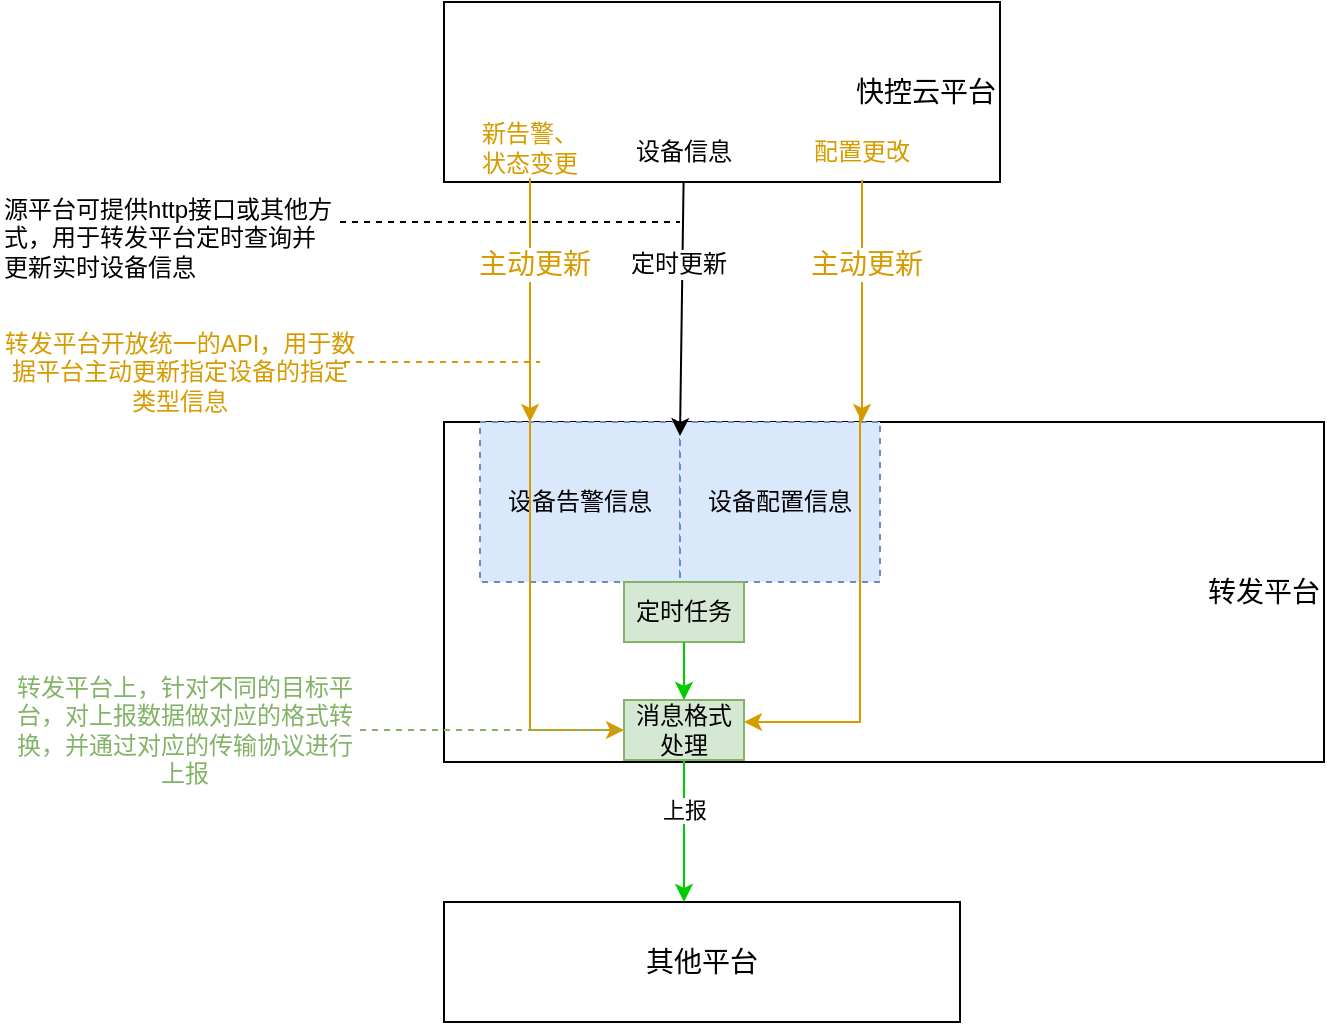 <mxfile version="20.5.3" type="github">
  <diagram id="U1FMwSItcwg7t5gCMyaE" name="第 1 页">
    <mxGraphModel dx="1422" dy="778" grid="1" gridSize="10" guides="1" tooltips="1" connect="1" arrows="1" fold="1" page="1" pageScale="1" pageWidth="827" pageHeight="1169" math="0" shadow="0">
      <root>
        <mxCell id="0" />
        <mxCell id="1" parent="0" />
        <mxCell id="3LiQr8wCGCh7OgG0KYY2-1" value="&lt;font style=&quot;font-size: 14px;&quot;&gt;快控云平台&lt;/font&gt;" style="rounded=0;whiteSpace=wrap;html=1;align=right;" parent="1" vertex="1">
          <mxGeometry x="282" y="210" width="278" height="90" as="geometry" />
        </mxCell>
        <mxCell id="3LiQr8wCGCh7OgG0KYY2-3" value="&lt;font style=&quot;font-size: 14px;&quot;&gt;转发平台&lt;/font&gt;" style="rounded=0;whiteSpace=wrap;html=1;align=right;" parent="1" vertex="1">
          <mxGeometry x="282" y="420" width="440" height="170" as="geometry" />
        </mxCell>
        <mxCell id="3LiQr8wCGCh7OgG0KYY2-15" value="&lt;font style=&quot;font-size: 14px;&quot;&gt;其他平台&lt;/font&gt;" style="rounded=0;whiteSpace=wrap;html=1;" parent="1" vertex="1">
          <mxGeometry x="282" y="660" width="258" height="60" as="geometry" />
        </mxCell>
        <mxCell id="3LiQr8wCGCh7OgG0KYY2-18" value="" style="endArrow=classic;html=1;rounded=0;fillColor=#fff2cc;strokeColor=#00CC00;exitX=0.5;exitY=1;exitDx=0;exitDy=0;" parent="1" source="L51531q8kxPah6j-Oe_d-31" edge="1">
          <mxGeometry width="50" height="50" relative="1" as="geometry">
            <mxPoint x="402" y="610" as="sourcePoint" />
            <mxPoint x="402" y="660" as="targetPoint" />
            <Array as="points" />
          </mxGeometry>
        </mxCell>
        <mxCell id="3LiQr8wCGCh7OgG0KYY2-19" value="上报" style="edgeLabel;html=1;align=center;verticalAlign=middle;resizable=0;points=[];" parent="3LiQr8wCGCh7OgG0KYY2-18" vertex="1" connectable="0">
          <mxGeometry x="-0.3" relative="1" as="geometry">
            <mxPoint as="offset" />
          </mxGeometry>
        </mxCell>
        <mxCell id="3LiQr8wCGCh7OgG0KYY2-20" value="设备告警信息" style="text;html=1;strokeColor=#6c8ebf;fillColor=#dae8fc;align=center;verticalAlign=middle;whiteSpace=wrap;rounded=0;dashed=1;" parent="1" vertex="1">
          <mxGeometry x="300" y="420" width="100" height="80" as="geometry" />
        </mxCell>
        <mxCell id="L51531q8kxPah6j-Oe_d-1" value="&lt;font color=&quot;#d79b00&quot;&gt;新告警、状态变更&lt;/font&gt;" style="text;html=1;strokeColor=none;fillColor=none;align=center;verticalAlign=middle;whiteSpace=wrap;rounded=0;" vertex="1" parent="1">
          <mxGeometry x="295" y="268" width="60" height="30" as="geometry" />
        </mxCell>
        <mxCell id="L51531q8kxPah6j-Oe_d-4" value="设备配置信息" style="text;html=1;strokeColor=#6c8ebf;fillColor=#dae8fc;align=center;verticalAlign=middle;whiteSpace=wrap;rounded=0;dashed=1;" vertex="1" parent="1">
          <mxGeometry x="400" y="420" width="100" height="80" as="geometry" />
        </mxCell>
        <mxCell id="L51531q8kxPah6j-Oe_d-5" value="&lt;font color=&quot;#d79b00&quot; style=&quot;font-size: 12px;&quot;&gt;配置更改&lt;/font&gt;" style="text;html=1;strokeColor=none;fillColor=none;align=center;verticalAlign=middle;whiteSpace=wrap;rounded=0;fontSize=14;" vertex="1" parent="1">
          <mxGeometry x="461" y="269" width="60" height="30" as="geometry" />
        </mxCell>
        <mxCell id="L51531q8kxPah6j-Oe_d-14" value="" style="endArrow=classic;html=1;rounded=0;fontSize=14;exitX=0.5;exitY=1;exitDx=0;exitDy=0;fillColor=#ffe6cc;strokeColor=#D79B00;" edge="1" parent="1" source="L51531q8kxPah6j-Oe_d-5">
          <mxGeometry width="50" height="50" relative="1" as="geometry">
            <mxPoint x="491" y="299" as="sourcePoint" />
            <mxPoint x="491" y="420" as="targetPoint" />
          </mxGeometry>
        </mxCell>
        <mxCell id="L51531q8kxPah6j-Oe_d-19" value="&lt;font color=&quot;#d79b00&quot;&gt;主动更新&lt;/font&gt;" style="edgeLabel;html=1;align=center;verticalAlign=middle;resizable=0;points=[];fontSize=14;" vertex="1" connectable="0" parent="L51531q8kxPah6j-Oe_d-14">
          <mxGeometry x="-0.306" y="2" relative="1" as="geometry">
            <mxPoint as="offset" />
          </mxGeometry>
        </mxCell>
        <mxCell id="L51531q8kxPah6j-Oe_d-21" value="" style="endArrow=classic;html=1;rounded=0;fontSize=12;entryX=0;entryY=0.088;entryDx=0;entryDy=0;entryPerimeter=0;" edge="1" parent="1" source="L51531q8kxPah6j-Oe_d-48" target="L51531q8kxPah6j-Oe_d-4">
          <mxGeometry width="50" height="50" relative="1" as="geometry">
            <mxPoint x="242" y="460" as="sourcePoint" />
            <mxPoint x="432" y="420" as="targetPoint" />
          </mxGeometry>
        </mxCell>
        <mxCell id="L51531q8kxPah6j-Oe_d-38" value="&lt;font color=&quot;#000000&quot;&gt;定时更新&lt;/font&gt;" style="edgeLabel;html=1;align=center;verticalAlign=middle;resizable=0;points=[];fontSize=12;fontColor=#D79B00;" vertex="1" connectable="0" parent="L51531q8kxPah6j-Oe_d-21">
          <mxGeometry x="-0.356" y="-2" relative="1" as="geometry">
            <mxPoint as="offset" />
          </mxGeometry>
        </mxCell>
        <mxCell id="L51531q8kxPah6j-Oe_d-24" value="" style="endArrow=classic;html=1;rounded=0;fontSize=14;fillColor=#ffe6cc;strokeColor=#d79b00;exitX=0.5;exitY=1;exitDx=0;exitDy=0;entryX=0.25;entryY=0;entryDx=0;entryDy=0;" edge="1" parent="1" source="L51531q8kxPah6j-Oe_d-1" target="3LiQr8wCGCh7OgG0KYY2-20">
          <mxGeometry width="50" height="50" relative="1" as="geometry">
            <mxPoint x="342" y="320" as="sourcePoint" />
            <mxPoint x="341.5" y="411" as="targetPoint" />
          </mxGeometry>
        </mxCell>
        <mxCell id="L51531q8kxPah6j-Oe_d-25" value="&lt;font color=&quot;#d79b00&quot;&gt;主动更新&lt;/font&gt;" style="edgeLabel;html=1;align=center;verticalAlign=middle;resizable=0;points=[];fontSize=14;" vertex="1" connectable="0" parent="L51531q8kxPah6j-Oe_d-24">
          <mxGeometry x="-0.306" y="2" relative="1" as="geometry">
            <mxPoint as="offset" />
          </mxGeometry>
        </mxCell>
        <mxCell id="L51531q8kxPah6j-Oe_d-26" value="定时任务" style="text;html=1;strokeColor=#82b366;fillColor=#d5e8d4;align=center;verticalAlign=middle;whiteSpace=wrap;rounded=0;fontSize=12;" vertex="1" parent="1">
          <mxGeometry x="372" y="500" width="60" height="30" as="geometry" />
        </mxCell>
        <mxCell id="L51531q8kxPah6j-Oe_d-28" value="" style="endArrow=classic;html=1;rounded=0;strokeColor=#00CC00;fontSize=12;exitX=0.5;exitY=1;exitDx=0;exitDy=0;" edge="1" parent="1" source="L51531q8kxPah6j-Oe_d-26" target="L51531q8kxPah6j-Oe_d-31">
          <mxGeometry width="50" height="50" relative="1" as="geometry">
            <mxPoint x="492" y="530" as="sourcePoint" />
            <mxPoint x="542" y="480" as="targetPoint" />
          </mxGeometry>
        </mxCell>
        <mxCell id="L51531q8kxPah6j-Oe_d-31" value="消息格式处理" style="text;html=1;strokeColor=#82b366;fillColor=#d5e8d4;align=center;verticalAlign=middle;whiteSpace=wrap;rounded=0;fontSize=12;" vertex="1" parent="1">
          <mxGeometry x="372" y="559" width="60" height="30" as="geometry" />
        </mxCell>
        <mxCell id="L51531q8kxPah6j-Oe_d-33" value="" style="endArrow=classic;html=1;rounded=0;fontSize=14;fillColor=#ffe6cc;strokeColor=#d79b00;exitX=0.25;exitY=0;exitDx=0;exitDy=0;entryX=0;entryY=0.5;entryDx=0;entryDy=0;" edge="1" parent="1" source="3LiQr8wCGCh7OgG0KYY2-20" target="L51531q8kxPah6j-Oe_d-31">
          <mxGeometry width="50" height="50" relative="1" as="geometry">
            <mxPoint x="328.5" y="420" as="sourcePoint" />
            <mxPoint x="327.5" y="542" as="targetPoint" />
            <Array as="points">
              <mxPoint x="325" y="574" />
            </Array>
          </mxGeometry>
        </mxCell>
        <mxCell id="L51531q8kxPah6j-Oe_d-36" value="" style="endArrow=classic;html=1;rounded=0;fontSize=14;exitX=0.9;exitY=-0.025;exitDx=0;exitDy=0;fillColor=#ffe6cc;strokeColor=#d79b00;entryX=1;entryY=0.5;entryDx=0;entryDy=0;exitPerimeter=0;" edge="1" parent="1">
          <mxGeometry width="50" height="50" relative="1" as="geometry">
            <mxPoint x="490" y="414" as="sourcePoint" />
            <mxPoint x="432" y="570" as="targetPoint" />
            <Array as="points">
              <mxPoint x="490" y="570" />
            </Array>
          </mxGeometry>
        </mxCell>
        <mxCell id="L51531q8kxPah6j-Oe_d-39" value="&lt;span style=&quot;color: rgb(0, 0, 0); font-family: Helvetica; font-size: 12px; font-style: normal; font-variant-ligatures: normal; font-variant-caps: normal; font-weight: 400; letter-spacing: normal; orphans: 2; text-align: center; text-indent: 0px; text-transform: none; widows: 2; word-spacing: 0px; -webkit-text-stroke-width: 0px; background-color: rgb(255, 255, 255); text-decoration-thickness: initial; text-decoration-style: initial; text-decoration-color: initial; float: none; display: inline !important;&quot;&gt;源平台可提供&lt;/span&gt;&lt;span style=&quot;color: rgb(0, 0, 0); font-family: Helvetica; font-size: 12px; font-style: normal; font-variant-ligatures: normal; font-variant-caps: normal; font-weight: 400; letter-spacing: normal; orphans: 2; text-align: center; text-indent: 0px; text-transform: none; widows: 2; word-spacing: 0px; -webkit-text-stroke-width: 0px; background-color: rgb(255, 255, 255); text-decoration-thickness: initial; text-decoration-style: initial; text-decoration-color: initial; float: none; display: inline !important;&quot;&gt;http接口或其他方式，&lt;/span&gt;&lt;span style=&quot;color: rgb(0, 0, 0); font-family: Helvetica; font-size: 12px; font-style: normal; font-variant-ligatures: normal; font-variant-caps: normal; font-weight: 400; letter-spacing: normal; orphans: 2; text-align: center; text-indent: 0px; text-transform: none; widows: 2; word-spacing: 0px; -webkit-text-stroke-width: 0px; background-color: rgb(255, 255, 255); text-decoration-thickness: initial; text-decoration-style: initial; text-decoration-color: initial; float: none; display: inline !important;&quot;&gt;用于转发平台定时查询并更新实时&lt;/span&gt;&lt;span style=&quot;color: rgb(0, 0, 0); font-family: Helvetica; font-size: 12px; font-style: normal; font-variant-ligatures: normal; font-variant-caps: normal; font-weight: 400; letter-spacing: normal; orphans: 2; text-align: center; text-indent: 0px; text-transform: none; widows: 2; word-spacing: 0px; -webkit-text-stroke-width: 0px; background-color: rgb(255, 255, 255); text-decoration-thickness: initial; text-decoration-style: initial; text-decoration-color: initial; float: none; display: inline !important;&quot;&gt;设备信息&lt;/span&gt;" style="text;whiteSpace=wrap;html=1;fontSize=12;fontColor=#000000;" vertex="1" parent="1">
          <mxGeometry x="60" y="300" width="170" height="40" as="geometry" />
        </mxCell>
        <mxCell id="L51531q8kxPah6j-Oe_d-44" value="" style="endArrow=none;dashed=1;html=1;rounded=0;strokeColor=#000000;fontSize=12;fontColor=#000000;" edge="1" parent="1" source="L51531q8kxPah6j-Oe_d-39">
          <mxGeometry width="50" height="50" relative="1" as="geometry">
            <mxPoint x="90" y="460" as="sourcePoint" />
            <mxPoint x="400" y="320" as="targetPoint" />
          </mxGeometry>
        </mxCell>
        <mxCell id="L51531q8kxPah6j-Oe_d-45" value="&lt;font color=&quot;#d79b00&quot;&gt;转发平台开放统一的API，用于数据平台主动更新指定设备的指定类型信息&lt;/font&gt;" style="text;html=1;strokeColor=none;fillColor=none;align=center;verticalAlign=middle;whiteSpace=wrap;rounded=0;dashed=1;fontSize=12;fontColor=#000000;" vertex="1" parent="1">
          <mxGeometry x="60" y="380" width="180" height="30" as="geometry" />
        </mxCell>
        <mxCell id="L51531q8kxPah6j-Oe_d-46" value="" style="endArrow=none;dashed=1;html=1;rounded=0;strokeColor=#D79B00;fontSize=12;fontColor=#D79B00;" edge="1" parent="1">
          <mxGeometry width="50" height="50" relative="1" as="geometry">
            <mxPoint x="232" y="390" as="sourcePoint" />
            <mxPoint x="330" y="390" as="targetPoint" />
          </mxGeometry>
        </mxCell>
        <mxCell id="L51531q8kxPah6j-Oe_d-48" value="&lt;font color=&quot;#000000&quot;&gt;设备信息&lt;/font&gt;" style="text;html=1;strokeColor=none;fillColor=none;align=center;verticalAlign=middle;whiteSpace=wrap;rounded=0;dashed=1;fontSize=12;fontColor=#D79B00;" vertex="1" parent="1">
          <mxGeometry x="372" y="270" width="60" height="30" as="geometry" />
        </mxCell>
        <mxCell id="L51531q8kxPah6j-Oe_d-51" value="&lt;font color=&quot;#82b366&quot;&gt;转发平台上，针对不同的目标平台，对上报数据做对应的格式转换，并通过对应的传输协议进行上报&lt;/font&gt;" style="text;html=1;strokeColor=none;fillColor=none;align=center;verticalAlign=middle;whiteSpace=wrap;rounded=0;dashed=1;fontSize=12;fontColor=#000000;" vertex="1" parent="1">
          <mxGeometry x="65" y="559" width="175" height="30" as="geometry" />
        </mxCell>
        <mxCell id="L51531q8kxPah6j-Oe_d-52" value="" style="endArrow=none;dashed=1;html=1;rounded=0;strokeColor=#82B366;fontSize=12;fontColor=#82B366;" edge="1" parent="1" source="L51531q8kxPah6j-Oe_d-51" target="L51531q8kxPah6j-Oe_d-31">
          <mxGeometry width="50" height="50" relative="1" as="geometry">
            <mxPoint x="240" y="640" as="sourcePoint" />
            <mxPoint x="290" y="590" as="targetPoint" />
          </mxGeometry>
        </mxCell>
      </root>
    </mxGraphModel>
  </diagram>
</mxfile>

